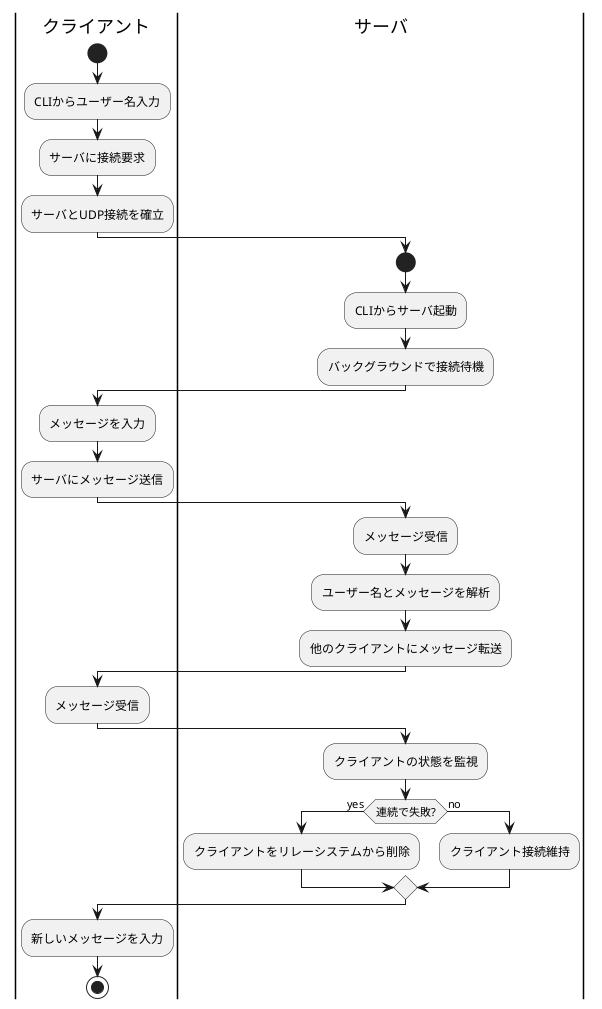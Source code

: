 @startuml
|クライアント|
start
:CLIからユーザー名入力;
:サーバに接続要求;
:サーバとUDP接続を確立;

|サーバ|
start
:CLIからサーバ起動;
:バックグラウンドで接続待機;

|クライアント|
:メッセージを入力;
:サーバにメッセージ送信;

|サーバ|
:メッセージ受信;
:ユーザー名とメッセージを解析;
:他のクライアントにメッセージ転送;

|クライアント|
:メッセージ受信;

|サーバ|
:クライアントの状態を監視;

if (連続で失敗?) then (yes)
    :クライアントをリレーシステムから削除;
else (no)
    :クライアント接続維持;
endif

|クライアント|
:新しいメッセージを入力;

stop
@enduml
